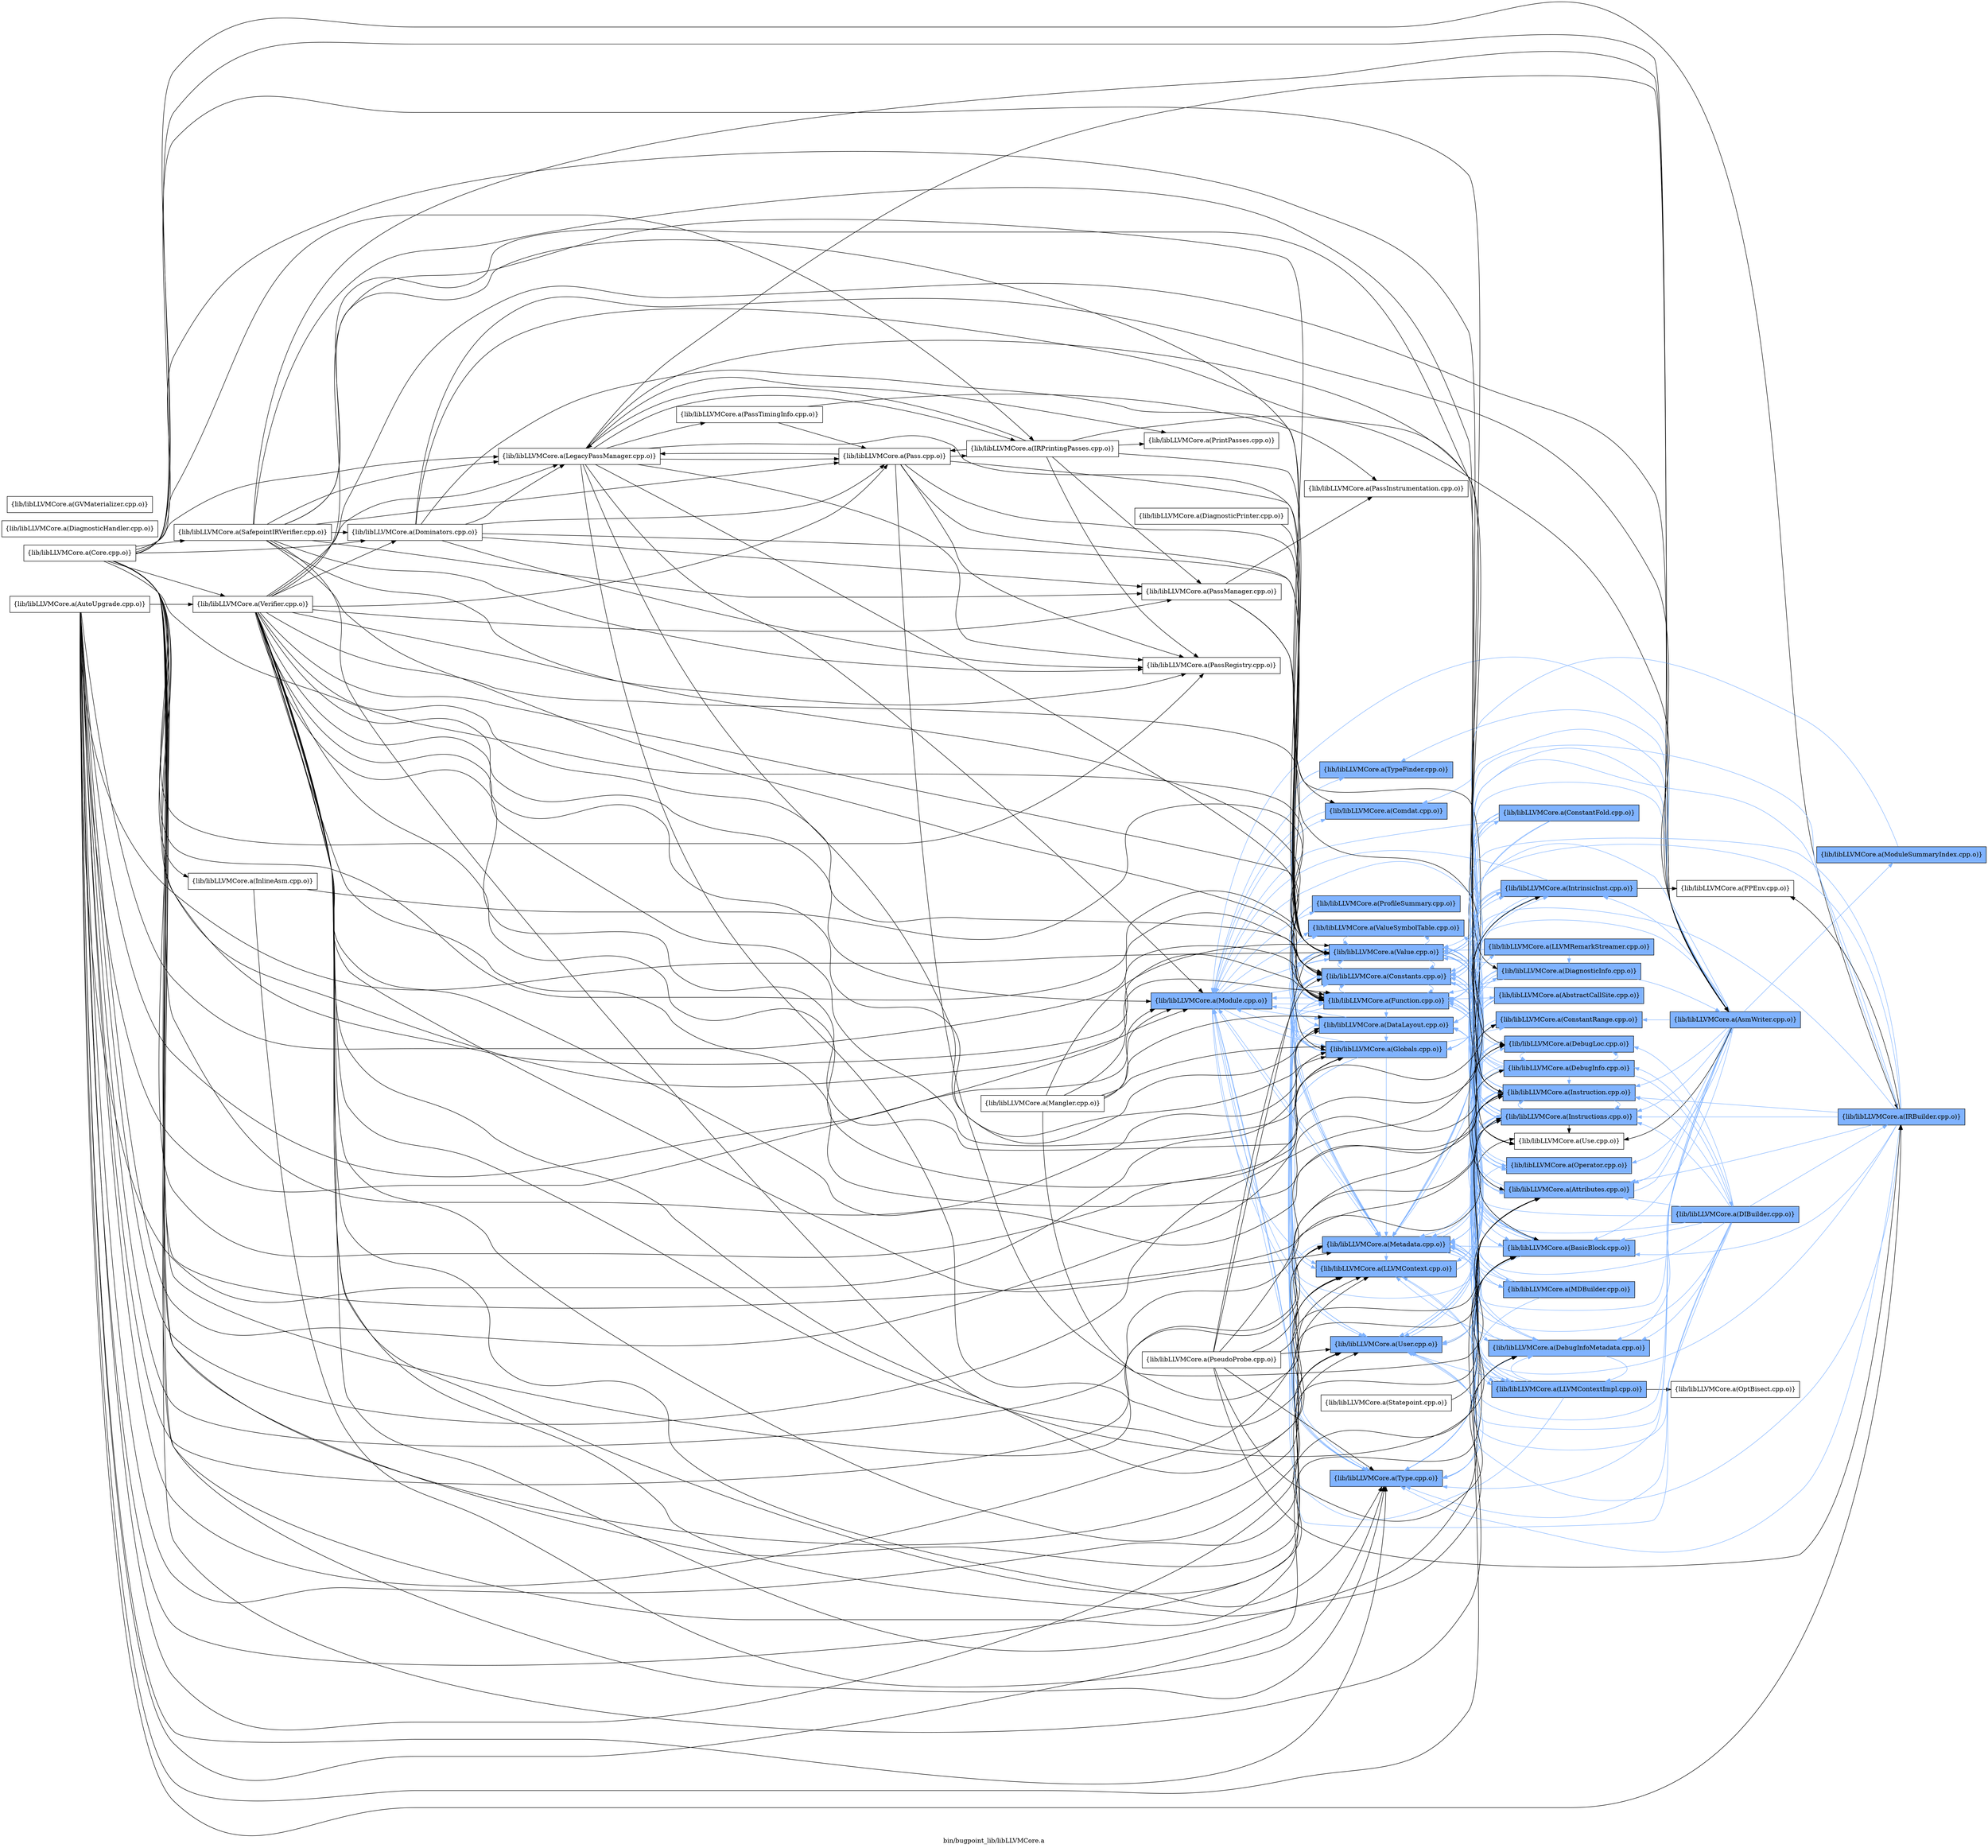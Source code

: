 digraph "bin/bugpoint_lib/libLLVMCore.a" {
	label="bin/bugpoint_lib/libLLVMCore.a";
	rankdir=LR;
	{ rank=same; Node0x5609e2e9c628;  }
	{ rank=same; Node0x5609e2e8dbc8; Node0x5609e2e8f338; Node0x5609e2e874f8; Node0x5609e2e81468; Node0x5609e2e82048; Node0x5609e2e9de88; Node0x5609e2e9b908; Node0x5609e2e95878; Node0x5609e2e97538; Node0x5609e2e968b8; Node0x5609e2ea3b58; Node0x5609e2ea4288; Node0x5609e2ea35b8;  }
	{ rank=same; Node0x5609e2e8ecf8; Node0x5609e2e84348; Node0x5609e2e84528; Node0x5609e2ea1f38; Node0x5609e2e7e1c8; Node0x5609e2e7dc78; Node0x5609e2e7ceb8; Node0x5609e2e85248; Node0x5609e2e9b458; Node0x5609e2e8f4c8; Node0x5609e2e88358; Node0x5609e2e9e568; Node0x5609e2e9eb58; Node0x5609e2e87d68; Node0x5609e2e88a88; Node0x5609e2e9f828; Node0x5609e2e87188;  }
	{ rank=same; Node0x5609e2e7d9a8; Node0x5609e2e82f98; Node0x5609e2e88218; Node0x5609e2e868c8;  }
	{ rank=same; Node0x5609e2e9c628;  }
	{ rank=same; Node0x5609e2e8dbc8; Node0x5609e2e8f338; Node0x5609e2e874f8; Node0x5609e2e81468; Node0x5609e2e82048; Node0x5609e2e9de88; Node0x5609e2e9b908; Node0x5609e2e95878; Node0x5609e2e97538; Node0x5609e2e968b8; Node0x5609e2ea3b58; Node0x5609e2ea4288; Node0x5609e2ea35b8;  }
	{ rank=same; Node0x5609e2e8ecf8; Node0x5609e2e84348; Node0x5609e2e84528; Node0x5609e2ea1f38; Node0x5609e2e7e1c8; Node0x5609e2e7dc78; Node0x5609e2e7ceb8; Node0x5609e2e85248; Node0x5609e2e9b458; Node0x5609e2e8f4c8; Node0x5609e2e88358; Node0x5609e2e9e568; Node0x5609e2e9eb58; Node0x5609e2e87d68; Node0x5609e2e88a88; Node0x5609e2e9f828; Node0x5609e2e87188;  }
	{ rank=same; Node0x5609e2e7d9a8; Node0x5609e2e82f98; Node0x5609e2e88218; Node0x5609e2e868c8;  }

	Node0x5609e2e9c628 [shape=record,shape=box,group=1,style=filled,fillcolor="0.600000 0.5 1",label="{lib/libLLVMCore.a(Module.cpp.o)}"];
	Node0x5609e2e9c628 -> Node0x5609e2e8dbc8[color="0.600000 0.5 1"];
	Node0x5609e2e9c628 -> Node0x5609e2e8f338[color="0.600000 0.5 1"];
	Node0x5609e2e9c628 -> Node0x5609e2e874f8[color="0.600000 0.5 1"];
	Node0x5609e2e9c628 -> Node0x5609e2e81468[color="0.600000 0.5 1"];
	Node0x5609e2e9c628 -> Node0x5609e2e82048[color="0.600000 0.5 1"];
	Node0x5609e2e9c628 -> Node0x5609e2e9de88[color="0.600000 0.5 1"];
	Node0x5609e2e9c628 -> Node0x5609e2e9b908[color="0.600000 0.5 1"];
	Node0x5609e2e9c628 -> Node0x5609e2e95878[color="0.600000 0.5 1"];
	Node0x5609e2e9c628 -> Node0x5609e2e97538[color="0.600000 0.5 1"];
	Node0x5609e2e9c628 -> Node0x5609e2e968b8[color="0.600000 0.5 1"];
	Node0x5609e2e9c628 -> Node0x5609e2ea3b58[color="0.600000 0.5 1"];
	Node0x5609e2e9c628 -> Node0x5609e2ea4288[color="0.600000 0.5 1"];
	Node0x5609e2e9c628 -> Node0x5609e2ea35b8[color="0.600000 0.5 1"];
	Node0x5609e2ea4288 [shape=record,shape=box,group=1,style=filled,fillcolor="0.600000 0.5 1",label="{lib/libLLVMCore.a(Value.cpp.o)}"];
	Node0x5609e2ea4288 -> Node0x5609e2e7dc78[color="0.600000 0.5 1"];
	Node0x5609e2ea4288 -> Node0x5609e2e7ceb8[color="0.600000 0.5 1"];
	Node0x5609e2ea4288 -> Node0x5609e2e8f338[color="0.600000 0.5 1"];
	Node0x5609e2ea4288 -> Node0x5609e2e874f8[color="0.600000 0.5 1"];
	Node0x5609e2ea4288 -> Node0x5609e2e87188[color="0.600000 0.5 1"];
	Node0x5609e2ea4288 -> Node0x5609e2e81468[color="0.600000 0.5 1"];
	Node0x5609e2ea4288 -> Node0x5609e2e82048[color="0.600000 0.5 1"];
	Node0x5609e2ea4288 -> Node0x5609e2e84348[color="0.600000 0.5 1"];
	Node0x5609e2ea4288 -> Node0x5609e2e84528[color="0.600000 0.5 1"];
	Node0x5609e2ea4288 -> Node0x5609e2e85248[color="0.600000 0.5 1"];
	Node0x5609e2ea4288 -> Node0x5609e2e9de88[color="0.600000 0.5 1"];
	Node0x5609e2ea4288 -> Node0x5609e2e9e568[color="0.600000 0.5 1"];
	Node0x5609e2ea4288 -> Node0x5609e2e9b908[color="0.600000 0.5 1"];
	Node0x5609e2ea4288 -> Node0x5609e2ea1f38[color="0.600000 0.5 1"];
	Node0x5609e2ea4288 -> Node0x5609e2e97538[color="0.600000 0.5 1"];
	Node0x5609e2ea4288 -> Node0x5609e2e9f828;
	Node0x5609e2ea4288 -> Node0x5609e2ea3b58[color="0.600000 0.5 1"];
	Node0x5609e2ea4288 -> Node0x5609e2ea35b8[color="0.600000 0.5 1"];
	Node0x5609e2ea2988 [shape=record,shape=box,group=0,label="{lib/libLLVMCore.a(Verifier.cpp.o)}"];
	Node0x5609e2ea2988 -> Node0x5609e2e7d9a8;
	Node0x5609e2ea2988 -> Node0x5609e2e7dc78;
	Node0x5609e2ea2988 -> Node0x5609e2e7ceb8;
	Node0x5609e2ea2988 -> Node0x5609e2e8dbc8;
	Node0x5609e2ea2988 -> Node0x5609e2e8f4c8;
	Node0x5609e2ea2988 -> Node0x5609e2e8f338;
	Node0x5609e2ea2988 -> Node0x5609e2e874f8;
	Node0x5609e2ea2988 -> Node0x5609e2e87d68;
	Node0x5609e2ea2988 -> Node0x5609e2e88a88;
	Node0x5609e2ea2988 -> Node0x5609e2e80f18;
	Node0x5609e2ea2988 -> Node0x5609e2e81468;
	Node0x5609e2ea2988 -> Node0x5609e2e82048;
	Node0x5609e2ea2988 -> Node0x5609e2e84348;
	Node0x5609e2ea2988 -> Node0x5609e2e84528;
	Node0x5609e2ea2988 -> Node0x5609e2e85248;
	Node0x5609e2ea2988 -> Node0x5609e2e9de88;
	Node0x5609e2ea2988 -> Node0x5609e2e9acd8;
	Node0x5609e2ea2988 -> Node0x5609e2e9b908;
	Node0x5609e2ea2988 -> Node0x5609e2e9c628;
	Node0x5609e2ea2988 -> Node0x5609e2e98b18;
	Node0x5609e2ea2988 -> Node0x5609e2e97ee8;
	Node0x5609e2ea2988 -> Node0x5609e2e9a148;
	Node0x5609e2ea2988 -> Node0x5609e2e97538;
	Node0x5609e2ea2988 -> Node0x5609e2ea3b58;
	Node0x5609e2ea2988 -> Node0x5609e2ea4288;
	Node0x5609e2e7d9a8 [shape=record,shape=box,group=1,style=filled,fillcolor="0.600000 0.5 1",label="{lib/libLLVMCore.a(AsmWriter.cpp.o)}"];
	Node0x5609e2e7d9a8 -> Node0x5609e2e7dc78[color="0.600000 0.5 1"];
	Node0x5609e2e7d9a8 -> Node0x5609e2e7ceb8[color="0.600000 0.5 1"];
	Node0x5609e2e7d9a8 -> Node0x5609e2e8dbc8[color="0.600000 0.5 1"];
	Node0x5609e2e7d9a8 -> Node0x5609e2e8f4c8[color="0.600000 0.5 1"];
	Node0x5609e2e7d9a8 -> Node0x5609e2e8f338[color="0.600000 0.5 1"];
	Node0x5609e2e7d9a8 -> Node0x5609e2e87d68[color="0.600000 0.5 1"];
	Node0x5609e2e7d9a8 -> Node0x5609e2e81468[color="0.600000 0.5 1"];
	Node0x5609e2e7d9a8 -> Node0x5609e2e82048[color="0.600000 0.5 1"];
	Node0x5609e2e7d9a8 -> Node0x5609e2e84348[color="0.600000 0.5 1"];
	Node0x5609e2e7d9a8 -> Node0x5609e2e84528[color="0.600000 0.5 1"];
	Node0x5609e2e7d9a8 -> Node0x5609e2e85248[color="0.600000 0.5 1"];
	Node0x5609e2e7d9a8 -> Node0x5609e2e9de88[color="0.600000 0.5 1"];
	Node0x5609e2e7d9a8 -> Node0x5609e2e9b908[color="0.600000 0.5 1"];
	Node0x5609e2e7d9a8 -> Node0x5609e2e9c628[color="0.600000 0.5 1"];
	Node0x5609e2e7d9a8 -> Node0x5609e2e9c3f8[color="0.600000 0.5 1"];
	Node0x5609e2e7d9a8 -> Node0x5609e2ea1f38[color="0.600000 0.5 1"];
	Node0x5609e2e7d9a8 -> Node0x5609e2e97538[color="0.600000 0.5 1"];
	Node0x5609e2e7d9a8 -> Node0x5609e2e968b8[color="0.600000 0.5 1"];
	Node0x5609e2e7d9a8 -> Node0x5609e2e9f828;
	Node0x5609e2e7d9a8 -> Node0x5609e2ea3b58[color="0.600000 0.5 1"];
	Node0x5609e2e7d9a8 -> Node0x5609e2ea4288[color="0.600000 0.5 1"];
	Node0x5609e2e7dc78 [shape=record,shape=box,group=1,style=filled,fillcolor="0.600000 0.5 1",label="{lib/libLLVMCore.a(Attributes.cpp.o)}"];
	Node0x5609e2e7dc78 -> Node0x5609e2e7d9a8[color="0.600000 0.5 1"];
	Node0x5609e2e7dc78 -> Node0x5609e2e81468[color="0.600000 0.5 1"];
	Node0x5609e2e7ceb8 [shape=record,shape=box,group=1,style=filled,fillcolor="0.600000 0.5 1",label="{lib/libLLVMCore.a(BasicBlock.cpp.o)}"];
	Node0x5609e2e7ceb8 -> Node0x5609e2e8f338[color="0.600000 0.5 1"];
	Node0x5609e2e7ceb8 -> Node0x5609e2e84348[color="0.600000 0.5 1"];
	Node0x5609e2e7ceb8 -> Node0x5609e2e84528[color="0.600000 0.5 1"];
	Node0x5609e2e7ceb8 -> Node0x5609e2e9b908[color="0.600000 0.5 1"];
	Node0x5609e2e7ceb8 -> Node0x5609e2e97538[color="0.600000 0.5 1"];
	Node0x5609e2e7ceb8 -> Node0x5609e2ea3b58[color="0.600000 0.5 1"];
	Node0x5609e2e7ceb8 -> Node0x5609e2ea4288[color="0.600000 0.5 1"];
	Node0x5609e2e7ceb8 -> Node0x5609e2ea35b8[color="0.600000 0.5 1"];
	Node0x5609e2e8f338 [shape=record,shape=box,group=1,style=filled,fillcolor="0.600000 0.5 1",label="{lib/libLLVMCore.a(Constants.cpp.o)}"];
	Node0x5609e2e8f338 -> Node0x5609e2e8ecf8[color="0.600000 0.5 1"];
	Node0x5609e2e8f338 -> Node0x5609e2e81468[color="0.600000 0.5 1"];
	Node0x5609e2e8f338 -> Node0x5609e2e82048[color="0.600000 0.5 1"];
	Node0x5609e2e8f338 -> Node0x5609e2e84348[color="0.600000 0.5 1"];
	Node0x5609e2e8f338 -> Node0x5609e2e84528[color="0.600000 0.5 1"];
	Node0x5609e2e8f338 -> Node0x5609e2ea1f38[color="0.600000 0.5 1"];
	Node0x5609e2e8f338 -> Node0x5609e2e97538[color="0.600000 0.5 1"];
	Node0x5609e2e8f338 -> Node0x5609e2ea3b58[color="0.600000 0.5 1"];
	Node0x5609e2e8f338 -> Node0x5609e2ea4288[color="0.600000 0.5 1"];
	Node0x5609e2e87188 [shape=record,shape=box,group=1,style=filled,fillcolor="0.600000 0.5 1",label="{lib/libLLVMCore.a(DebugInfo.cpp.o)}"];
	Node0x5609e2e87188 -> Node0x5609e2e868c8[color="0.600000 0.5 1"];
	Node0x5609e2e87188 -> Node0x5609e2e87d68[color="0.600000 0.5 1"];
	Node0x5609e2e87188 -> Node0x5609e2e88a88[color="0.600000 0.5 1"];
	Node0x5609e2e87188 -> Node0x5609e2e81468[color="0.600000 0.5 1"];
	Node0x5609e2e87188 -> Node0x5609e2e84348[color="0.600000 0.5 1"];
	Node0x5609e2e87188 -> Node0x5609e2e9b908[color="0.600000 0.5 1"];
	Node0x5609e2e87188 -> Node0x5609e2e9c628[color="0.600000 0.5 1"];
	Node0x5609e2e87188 -> Node0x5609e2ea4288[color="0.600000 0.5 1"];
	Node0x5609e2e81468 [shape=record,shape=box,group=1,style=filled,fillcolor="0.600000 0.5 1",label="{lib/libLLVMCore.a(Function.cpp.o)}"];
	Node0x5609e2e81468 -> Node0x5609e2e7e1c8[color="0.600000 0.5 1"];
	Node0x5609e2e81468 -> Node0x5609e2e7dc78[color="0.600000 0.5 1"];
	Node0x5609e2e81468 -> Node0x5609e2e7ceb8[color="0.600000 0.5 1"];
	Node0x5609e2e81468 -> Node0x5609e2e8f338[color="0.600000 0.5 1"];
	Node0x5609e2e81468 -> Node0x5609e2e874f8[color="0.600000 0.5 1"];
	Node0x5609e2e81468 -> Node0x5609e2e82048[color="0.600000 0.5 1"];
	Node0x5609e2e81468 -> Node0x5609e2e84528[color="0.600000 0.5 1"];
	Node0x5609e2e81468 -> Node0x5609e2e85248[color="0.600000 0.5 1"];
	Node0x5609e2e81468 -> Node0x5609e2e9de88[color="0.600000 0.5 1"];
	Node0x5609e2e81468 -> Node0x5609e2e9b458[color="0.600000 0.5 1"];
	Node0x5609e2e81468 -> Node0x5609e2e9b908[color="0.600000 0.5 1"];
	Node0x5609e2e81468 -> Node0x5609e2e9c628[color="0.600000 0.5 1"];
	Node0x5609e2e81468 -> Node0x5609e2e97538[color="0.600000 0.5 1"];
	Node0x5609e2e81468 -> Node0x5609e2ea3b58[color="0.600000 0.5 1"];
	Node0x5609e2e81468 -> Node0x5609e2ea4288[color="0.600000 0.5 1"];
	Node0x5609e2e81468 -> Node0x5609e2ea35b8[color="0.600000 0.5 1"];
	Node0x5609e2e82048 [shape=record,shape=box,group=1,style=filled,fillcolor="0.600000 0.5 1",label="{lib/libLLVMCore.a(Globals.cpp.o)}"];
	Node0x5609e2e82048 -> Node0x5609e2e8f4c8[color="0.600000 0.5 1"];
	Node0x5609e2e82048 -> Node0x5609e2e8f338[color="0.600000 0.5 1"];
	Node0x5609e2e82048 -> Node0x5609e2e81468[color="0.600000 0.5 1"];
	Node0x5609e2e82048 -> Node0x5609e2e9b908[color="0.600000 0.5 1"];
	Node0x5609e2e82048 -> Node0x5609e2e9c628[color="0.600000 0.5 1"];
	Node0x5609e2e82048 -> Node0x5609e2e97538[color="0.600000 0.5 1"];
	Node0x5609e2e82048 -> Node0x5609e2ea3b58[color="0.600000 0.5 1"];
	Node0x5609e2e82048 -> Node0x5609e2ea4288[color="0.600000 0.5 1"];
	Node0x5609e2e84348 [shape=record,shape=box,group=1,style=filled,fillcolor="0.600000 0.5 1",label="{lib/libLLVMCore.a(Instruction.cpp.o)}"];
	Node0x5609e2e84348 -> Node0x5609e2e7dc78[color="0.600000 0.5 1"];
	Node0x5609e2e84348 -> Node0x5609e2e7ceb8[color="0.600000 0.5 1"];
	Node0x5609e2e84348 -> Node0x5609e2e8f338[color="0.600000 0.5 1"];
	Node0x5609e2e84348 -> Node0x5609e2e84528[color="0.600000 0.5 1"];
	Node0x5609e2e84348 -> Node0x5609e2e9b908[color="0.600000 0.5 1"];
	Node0x5609e2e84348 -> Node0x5609e2ea3b58[color="0.600000 0.5 1"];
	Node0x5609e2e84348 -> Node0x5609e2ea4288[color="0.600000 0.5 1"];
	Node0x5609e2e84528 [shape=record,shape=box,group=1,style=filled,fillcolor="0.600000 0.5 1",label="{lib/libLLVMCore.a(Instructions.cpp.o)}"];
	Node0x5609e2e84528 -> Node0x5609e2e7dc78[color="0.600000 0.5 1"];
	Node0x5609e2e84528 -> Node0x5609e2e7ceb8[color="0.600000 0.5 1"];
	Node0x5609e2e84528 -> Node0x5609e2e8f338[color="0.600000 0.5 1"];
	Node0x5609e2e84528 -> Node0x5609e2e874f8[color="0.600000 0.5 1"];
	Node0x5609e2e84528 -> Node0x5609e2e81468[color="0.600000 0.5 1"];
	Node0x5609e2e84528 -> Node0x5609e2e84348[color="0.600000 0.5 1"];
	Node0x5609e2e84528 -> Node0x5609e2e9e568[color="0.600000 0.5 1"];
	Node0x5609e2e84528 -> Node0x5609e2e9b458[color="0.600000 0.5 1"];
	Node0x5609e2e84528 -> Node0x5609e2e9b908[color="0.600000 0.5 1"];
	Node0x5609e2e84528 -> Node0x5609e2e9c628[color="0.600000 0.5 1"];
	Node0x5609e2e84528 -> Node0x5609e2ea1f38[color="0.600000 0.5 1"];
	Node0x5609e2e84528 -> Node0x5609e2e97538[color="0.600000 0.5 1"];
	Node0x5609e2e84528 -> Node0x5609e2e9f828;
	Node0x5609e2e84528 -> Node0x5609e2ea3b58[color="0.600000 0.5 1"];
	Node0x5609e2e84528 -> Node0x5609e2ea4288[color="0.600000 0.5 1"];
	Node0x5609e2e9acd8 [shape=record,shape=box,group=0,label="{lib/libLLVMCore.a(LegacyPassManager.cpp.o)}"];
	Node0x5609e2e9acd8 -> Node0x5609e2e7d9a8;
	Node0x5609e2e9acd8 -> Node0x5609e2e88358;
	Node0x5609e2e9acd8 -> Node0x5609e2e81468;
	Node0x5609e2e9acd8 -> Node0x5609e2e82048;
	Node0x5609e2e9acd8 -> Node0x5609e2e83218;
	Node0x5609e2e9acd8 -> Node0x5609e2e9de88;
	Node0x5609e2e9acd8 -> Node0x5609e2e9c628;
	Node0x5609e2e9acd8 -> Node0x5609e2e98b18;
	Node0x5609e2e9acd8 -> Node0x5609e2e9a148;
	Node0x5609e2e9acd8 -> Node0x5609e2e992e8;
	Node0x5609e2e9acd8 -> Node0x5609e2e95dc8;
	Node0x5609e2e9acd8 -> Node0x5609e2ea4288;
	Node0x5609e2e9b908 [shape=record,shape=box,group=1,style=filled,fillcolor="0.600000 0.5 1",label="{lib/libLLVMCore.a(Metadata.cpp.o)}"];
	Node0x5609e2e9b908 -> Node0x5609e2e8f4c8[color="0.600000 0.5 1"];
	Node0x5609e2e9b908 -> Node0x5609e2e8f338[color="0.600000 0.5 1"];
	Node0x5609e2e9b908 -> Node0x5609e2e87d68[color="0.600000 0.5 1"];
	Node0x5609e2e9b908 -> Node0x5609e2e88a88[color="0.600000 0.5 1"];
	Node0x5609e2e9b908 -> Node0x5609e2e9de88[color="0.600000 0.5 1"];
	Node0x5609e2e9b908 -> Node0x5609e2e9e568[color="0.600000 0.5 1"];
	Node0x5609e2e9b908 -> Node0x5609e2e9b458[color="0.600000 0.5 1"];
	Node0x5609e2e9b908 -> Node0x5609e2e9c628[color="0.600000 0.5 1"];
	Node0x5609e2e9b908 -> Node0x5609e2e97538[color="0.600000 0.5 1"];
	Node0x5609e2e9b908 -> Node0x5609e2ea4288[color="0.600000 0.5 1"];
	Node0x5609e2e97538 [shape=record,shape=box,group=1,style=filled,fillcolor="0.600000 0.5 1",label="{lib/libLLVMCore.a(Type.cpp.o)}"];
	Node0x5609e2e97538 -> Node0x5609e2e8f338[color="0.600000 0.5 1"];
	Node0x5609e2ea3b58 [shape=record,shape=box,group=1,style=filled,fillcolor="0.600000 0.5 1",label="{lib/libLLVMCore.a(User.cpp.o)}"];
	Node0x5609e2ea3b58 -> Node0x5609e2e85248[color="0.600000 0.5 1"];
	Node0x5609e2ea3b58 -> Node0x5609e2e9f828;
	Node0x5609e2e8fab8 [shape=record,shape=box,group=0,label="{lib/libLLVMCore.a(Core.cpp.o)}"];
	Node0x5609e2e8fab8 -> Node0x5609e2e7d9a8;
	Node0x5609e2e8fab8 -> Node0x5609e2e7dc78;
	Node0x5609e2e8fab8 -> Node0x5609e2e7ceb8;
	Node0x5609e2e8fab8 -> Node0x5609e2e8f338;
	Node0x5609e2e8fab8 -> Node0x5609e2e874f8;
	Node0x5609e2e8fab8 -> Node0x5609e2e88a88;
	Node0x5609e2e8fab8 -> Node0x5609e2e80f18;
	Node0x5609e2e8fab8 -> Node0x5609e2e81468;
	Node0x5609e2e8fab8 -> Node0x5609e2e82048;
	Node0x5609e2e8fab8 -> Node0x5609e2e824f8;
	Node0x5609e2e8fab8 -> Node0x5609e2e83218;
	Node0x5609e2e8fab8 -> Node0x5609e2e83768;
	Node0x5609e2e8fab8 -> Node0x5609e2e84348;
	Node0x5609e2e8fab8 -> Node0x5609e2e84528;
	Node0x5609e2e8fab8 -> Node0x5609e2e9de88;
	Node0x5609e2e8fab8 -> Node0x5609e2e9acd8;
	Node0x5609e2e8fab8 -> Node0x5609e2e9b908;
	Node0x5609e2e8fab8 -> Node0x5609e2e9c628;
	Node0x5609e2e8fab8 -> Node0x5609e2e9a148;
	Node0x5609e2e8fab8 -> Node0x5609e2e964f8;
	Node0x5609e2e8fab8 -> Node0x5609e2e97538;
	Node0x5609e2e8fab8 -> Node0x5609e2ea3b58;
	Node0x5609e2e8fab8 -> Node0x5609e2ea4288;
	Node0x5609e2e8fab8 -> Node0x5609e2ea2988;
	Node0x5609e2e83218 [shape=record,shape=box,group=0,label="{lib/libLLVMCore.a(IRPrintingPasses.cpp.o)}"];
	Node0x5609e2e83218 -> Node0x5609e2e7d9a8;
	Node0x5609e2e83218 -> Node0x5609e2e9acd8;
	Node0x5609e2e83218 -> Node0x5609e2e98b18;
	Node0x5609e2e83218 -> Node0x5609e2e97ee8;
	Node0x5609e2e83218 -> Node0x5609e2e9a148;
	Node0x5609e2e83218 -> Node0x5609e2e95dc8;
	Node0x5609e2e83218 -> Node0x5609e2ea4288;
	Node0x5609e2e9de88 [shape=record,shape=box,group=1,style=filled,fillcolor="0.600000 0.5 1",label="{lib/libLLVMCore.a(LLVMContext.cpp.o)}"];
	Node0x5609e2e9de88 -> Node0x5609e2e88358[color="0.600000 0.5 1"];
	Node0x5609e2e9de88 -> Node0x5609e2e9e568[color="0.600000 0.5 1"];
	Node0x5609e2e9de88 -> Node0x5609e2e9eb58[color="0.600000 0.5 1"];
	Node0x5609e2e98b18 [shape=record,shape=box,group=0,label="{lib/libLLVMCore.a(Pass.cpp.o)}"];
	Node0x5609e2e98b18 -> Node0x5609e2e7dc78;
	Node0x5609e2e98b18 -> Node0x5609e2e81468;
	Node0x5609e2e98b18 -> Node0x5609e2e83218;
	Node0x5609e2e98b18 -> Node0x5609e2e9de88;
	Node0x5609e2e98b18 -> Node0x5609e2e9acd8;
	Node0x5609e2e98b18 -> Node0x5609e2e9a148;
	Node0x5609e2e98b18 -> Node0x5609e2ea4288;
	Node0x5609e2e9a148 [shape=record,shape=box,group=0,label="{lib/libLLVMCore.a(PassRegistry.cpp.o)}"];
	Node0x5609e2e9b0e8 [shape=record,shape=box,group=0,label="{lib/libLLVMCore.a(Mangler.cpp.o)}"];
	Node0x5609e2e9b0e8 -> Node0x5609e2e7dc78;
	Node0x5609e2e9b0e8 -> Node0x5609e2e874f8;
	Node0x5609e2e9b0e8 -> Node0x5609e2e81468;
	Node0x5609e2e9b0e8 -> Node0x5609e2e82048;
	Node0x5609e2e9b0e8 -> Node0x5609e2e9c628;
	Node0x5609e2e9b0e8 -> Node0x5609e2ea4288;
	Node0x5609e2e874f8 [shape=record,shape=box,group=1,style=filled,fillcolor="0.600000 0.5 1",label="{lib/libLLVMCore.a(DataLayout.cpp.o)}"];
	Node0x5609e2e874f8 -> Node0x5609e2e82048[color="0.600000 0.5 1"];
	Node0x5609e2e874f8 -> Node0x5609e2e9c628[color="0.600000 0.5 1"];
	Node0x5609e2e874f8 -> Node0x5609e2e97538[color="0.600000 0.5 1"];
	Node0x5609e2e88358 [shape=record,shape=box,group=1,style=filled,fillcolor="0.600000 0.5 1",label="{lib/libLLVMCore.a(DiagnosticInfo.cpp.o)}"];
	Node0x5609e2e88358 -> Node0x5609e2e7d9a8[color="0.600000 0.5 1"];
	Node0x5609e2e88358 -> Node0x5609e2e88a88[color="0.600000 0.5 1"];
	Node0x5609e2e88358 -> Node0x5609e2e81468[color="0.600000 0.5 1"];
	Node0x5609e2e88358 -> Node0x5609e2e84348[color="0.600000 0.5 1"];
	Node0x5609e2e88358 -> Node0x5609e2e9de88[color="0.600000 0.5 1"];
	Node0x5609e2e88358 -> Node0x5609e2e9b908[color="0.600000 0.5 1"];
	Node0x5609e2e88358 -> Node0x5609e2ea4288[color="0.600000 0.5 1"];
	Node0x5609e2e824f8 [shape=record,shape=box,group=1,style=filled,fillcolor="0.600000 0.5 1",label="{lib/libLLVMCore.a(IRBuilder.cpp.o)}"];
	Node0x5609e2e824f8 -> Node0x5609e2e7dc78[color="0.600000 0.5 1"];
	Node0x5609e2e824f8 -> Node0x5609e2e7ceb8[color="0.600000 0.5 1"];
	Node0x5609e2e824f8 -> Node0x5609e2e8f338[color="0.600000 0.5 1"];
	Node0x5609e2e824f8 -> Node0x5609e2e874f8[color="0.600000 0.5 1"];
	Node0x5609e2e824f8 -> Node0x5609e2e81468[color="0.600000 0.5 1"];
	Node0x5609e2e824f8 -> Node0x5609e2e82048[color="0.600000 0.5 1"];
	Node0x5609e2e824f8 -> Node0x5609e2e82f98;
	Node0x5609e2e824f8 -> Node0x5609e2e84348[color="0.600000 0.5 1"];
	Node0x5609e2e824f8 -> Node0x5609e2e84528[color="0.600000 0.5 1"];
	Node0x5609e2e824f8 -> Node0x5609e2e9b908[color="0.600000 0.5 1"];
	Node0x5609e2e824f8 -> Node0x5609e2e97538[color="0.600000 0.5 1"];
	Node0x5609e2e824f8 -> Node0x5609e2ea3b58[color="0.600000 0.5 1"];
	Node0x5609e2e824f8 -> Node0x5609e2ea4288[color="0.600000 0.5 1"];
	Node0x5609e2e83768 [shape=record,shape=box,group=0,label="{lib/libLLVMCore.a(InlineAsm.cpp.o)}"];
	Node0x5609e2e83768 -> Node0x5609e2e97538;
	Node0x5609e2e83768 -> Node0x5609e2ea4288;
	Node0x5609e2e85248 [shape=record,shape=box,group=1,style=filled,fillcolor="0.600000 0.5 1",label="{lib/libLLVMCore.a(IntrinsicInst.cpp.o)}"];
	Node0x5609e2e85248 -> Node0x5609e2e7ceb8[color="0.600000 0.5 1"];
	Node0x5609e2e85248 -> Node0x5609e2e8f338[color="0.600000 0.5 1"];
	Node0x5609e2e85248 -> Node0x5609e2e874f8[color="0.600000 0.5 1"];
	Node0x5609e2e85248 -> Node0x5609e2e87d68[color="0.600000 0.5 1"];
	Node0x5609e2e85248 -> Node0x5609e2e82f98;
	Node0x5609e2e85248 -> Node0x5609e2e84348[color="0.600000 0.5 1"];
	Node0x5609e2e85248 -> Node0x5609e2e84528[color="0.600000 0.5 1"];
	Node0x5609e2e85248 -> Node0x5609e2e9b908[color="0.600000 0.5 1"];
	Node0x5609e2e85248 -> Node0x5609e2e9c628[color="0.600000 0.5 1"];
	Node0x5609e2e85248 -> Node0x5609e2e97538[color="0.600000 0.5 1"];
	Node0x5609e2e85248 -> Node0x5609e2ea3b58[color="0.600000 0.5 1"];
	Node0x5609e2e85248 -> Node0x5609e2ea4288[color="0.600000 0.5 1"];
	Node0x5609e2ea1f38 [shape=record,shape=box,group=1,style=filled,fillcolor="0.600000 0.5 1",label="{lib/libLLVMCore.a(Operator.cpp.o)}"];
	Node0x5609e2ea1f38 -> Node0x5609e2e8f338[color="0.600000 0.5 1"];
	Node0x5609e2ea1f38 -> Node0x5609e2e874f8[color="0.600000 0.5 1"];
	Node0x5609e2ea1f38 -> Node0x5609e2e97538[color="0.600000 0.5 1"];
	Node0x5609e2e87d68 [shape=record,shape=box,group=1,style=filled,fillcolor="0.600000 0.5 1",label="{lib/libLLVMCore.a(DebugInfoMetadata.cpp.o)}"];
	Node0x5609e2e87d68 -> Node0x5609e2e8f338[color="0.600000 0.5 1"];
	Node0x5609e2e87d68 -> Node0x5609e2e9de88[color="0.600000 0.5 1"];
	Node0x5609e2e87d68 -> Node0x5609e2e9e568[color="0.600000 0.5 1"];
	Node0x5609e2e87d68 -> Node0x5609e2e9b908[color="0.600000 0.5 1"];
	Node0x5609e2e87d68 -> Node0x5609e2e97538[color="0.600000 0.5 1"];
	Node0x5609e2e8f4c8 [shape=record,shape=box,group=1,style=filled,fillcolor="0.600000 0.5 1",label="{lib/libLLVMCore.a(ConstantRange.cpp.o)}"];
	Node0x5609e2e8f4c8 -> Node0x5609e2e84528[color="0.600000 0.5 1"];
	Node0x5609e2e88a88 [shape=record,shape=box,group=1,style=filled,fillcolor="0.600000 0.5 1",label="{lib/libLLVMCore.a(DebugLoc.cpp.o)}"];
	Node0x5609e2e88a88 -> Node0x5609e2e87188[color="0.600000 0.5 1"];
	Node0x5609e2e88a88 -> Node0x5609e2e87d68[color="0.600000 0.5 1"];
	Node0x5609e2e88a88 -> Node0x5609e2e9b908[color="0.600000 0.5 1"];
	Node0x5609e2e80f18 [shape=record,shape=box,group=0,label="{lib/libLLVMCore.a(Dominators.cpp.o)}"];
	Node0x5609e2e80f18 -> Node0x5609e2e7d9a8;
	Node0x5609e2e80f18 -> Node0x5609e2e7ceb8;
	Node0x5609e2e80f18 -> Node0x5609e2e84348;
	Node0x5609e2e80f18 -> Node0x5609e2e9acd8;
	Node0x5609e2e80f18 -> Node0x5609e2e98b18;
	Node0x5609e2e80f18 -> Node0x5609e2e97ee8;
	Node0x5609e2e80f18 -> Node0x5609e2e9a148;
	Node0x5609e2e80f18 -> Node0x5609e2ea4288;
	Node0x5609e2e9f828 [shape=record,shape=box,group=0,label="{lib/libLLVMCore.a(Use.cpp.o)}"];
	Node0x5609e2e97ee8 [shape=record,shape=box,group=0,label="{lib/libLLVMCore.a(PassManager.cpp.o)}"];
	Node0x5609e2e97ee8 -> Node0x5609e2e82048;
	Node0x5609e2e97ee8 -> Node0x5609e2e99a18;
	Node0x5609e2e97ee8 -> Node0x5609e2ea4288;
	Node0x5609e2e7e1c8 [shape=record,shape=box,group=1,style=filled,fillcolor="0.600000 0.5 1",label="{lib/libLLVMCore.a(AbstractCallSite.cpp.o)}"];
	Node0x5609e2e7e1c8 -> Node0x5609e2e8f338[color="0.600000 0.5 1"];
	Node0x5609e2e7e1c8 -> Node0x5609e2e84528[color="0.600000 0.5 1"];
	Node0x5609e2e7e1c8 -> Node0x5609e2e9b908[color="0.600000 0.5 1"];
	Node0x5609e2e7e1c8 -> Node0x5609e2ea3b58[color="0.600000 0.5 1"];
	Node0x5609e2e8ecf8 [shape=record,shape=box,group=1,style=filled,fillcolor="0.600000 0.5 1",label="{lib/libLLVMCore.a(ConstantFold.cpp.o)}"];
	Node0x5609e2e8ecf8 -> Node0x5609e2e8f338[color="0.600000 0.5 1"];
	Node0x5609e2e8ecf8 -> Node0x5609e2e81468[color="0.600000 0.5 1"];
	Node0x5609e2e8ecf8 -> Node0x5609e2e82048[color="0.600000 0.5 1"];
	Node0x5609e2e8ecf8 -> Node0x5609e2e84528[color="0.600000 0.5 1"];
	Node0x5609e2e8ecf8 -> Node0x5609e2e9c628[color="0.600000 0.5 1"];
	Node0x5609e2e8ecf8 -> Node0x5609e2ea1f38[color="0.600000 0.5 1"];
	Node0x5609e2e8ecf8 -> Node0x5609e2e97538[color="0.600000 0.5 1"];
	Node0x5609e2e8ecf8 -> Node0x5609e2ea4288[color="0.600000 0.5 1"];
	Node0x5609e2e95dc8 [shape=record,shape=box,group=0,label="{lib/libLLVMCore.a(PrintPasses.cpp.o)}"];
	Node0x5609e2e992e8 [shape=record,shape=box,group=0,label="{lib/libLLVMCore.a(PassTimingInfo.cpp.o)}"];
	Node0x5609e2e992e8 -> Node0x5609e2e98b18;
	Node0x5609e2e992e8 -> Node0x5609e2e99a18;
	Node0x5609e2e9c3f8 [shape=record,shape=box,group=1,style=filled,fillcolor="0.600000 0.5 1",label="{lib/libLLVMCore.a(ModuleSummaryIndex.cpp.o)}"];
	Node0x5609e2e9c3f8 -> Node0x5609e2ea4288[color="0.600000 0.5 1"];
	Node0x5609e2e95878 [shape=record,shape=box,group=1,style=filled,fillcolor="0.600000 0.5 1",label="{lib/libLLVMCore.a(ProfileSummary.cpp.o)}"];
	Node0x5609e2e95878 -> Node0x5609e2e8f338[color="0.600000 0.5 1"];
	Node0x5609e2e95878 -> Node0x5609e2e9b908[color="0.600000 0.5 1"];
	Node0x5609e2e95878 -> Node0x5609e2e97538[color="0.600000 0.5 1"];
	Node0x5609e2e8dbc8 [shape=record,shape=box,group=1,style=filled,fillcolor="0.600000 0.5 1",label="{lib/libLLVMCore.a(Comdat.cpp.o)}"];
	Node0x5609e2e8dbc8 -> Node0x5609e2e9c628[color="0.600000 0.5 1"];
	Node0x5609e2e9b458 [shape=record,shape=box,group=1,style=filled,fillcolor="0.600000 0.5 1",label="{lib/libLLVMCore.a(MDBuilder.cpp.o)}"];
	Node0x5609e2e9b458 -> Node0x5609e2e8f338[color="0.600000 0.5 1"];
	Node0x5609e2e9b458 -> Node0x5609e2e9b908[color="0.600000 0.5 1"];
	Node0x5609e2e9b458 -> Node0x5609e2e97538[color="0.600000 0.5 1"];
	Node0x5609e2e9b458 -> Node0x5609e2ea4288[color="0.600000 0.5 1"];
	Node0x5609e2e868c8 [shape=record,shape=box,group=1,style=filled,fillcolor="0.600000 0.5 1",label="{lib/libLLVMCore.a(DIBuilder.cpp.o)}"];
	Node0x5609e2e868c8 -> Node0x5609e2e7dc78[color="0.600000 0.5 1"];
	Node0x5609e2e868c8 -> Node0x5609e2e7ceb8[color="0.600000 0.5 1"];
	Node0x5609e2e868c8 -> Node0x5609e2e8f338[color="0.600000 0.5 1"];
	Node0x5609e2e868c8 -> Node0x5609e2e87188[color="0.600000 0.5 1"];
	Node0x5609e2e868c8 -> Node0x5609e2e87d68[color="0.600000 0.5 1"];
	Node0x5609e2e868c8 -> Node0x5609e2e88a88[color="0.600000 0.5 1"];
	Node0x5609e2e868c8 -> Node0x5609e2e81468[color="0.600000 0.5 1"];
	Node0x5609e2e868c8 -> Node0x5609e2e824f8[color="0.600000 0.5 1"];
	Node0x5609e2e868c8 -> Node0x5609e2e84348[color="0.600000 0.5 1"];
	Node0x5609e2e868c8 -> Node0x5609e2e84528[color="0.600000 0.5 1"];
	Node0x5609e2e868c8 -> Node0x5609e2e9b908[color="0.600000 0.5 1"];
	Node0x5609e2e868c8 -> Node0x5609e2e9c628[color="0.600000 0.5 1"];
	Node0x5609e2e868c8 -> Node0x5609e2e97538[color="0.600000 0.5 1"];
	Node0x5609e2e868c8 -> Node0x5609e2ea3b58[color="0.600000 0.5 1"];
	Node0x5609e2e868c8 -> Node0x5609e2ea4288[color="0.600000 0.5 1"];
	Node0x5609e2e968b8 [shape=record,shape=box,group=1,style=filled,fillcolor="0.600000 0.5 1",label="{lib/libLLVMCore.a(TypeFinder.cpp.o)}"];
	Node0x5609e2e968b8 -> Node0x5609e2e81468[color="0.600000 0.5 1"];
	Node0x5609e2e968b8 -> Node0x5609e2e82048[color="0.600000 0.5 1"];
	Node0x5609e2e968b8 -> Node0x5609e2e9b908[color="0.600000 0.5 1"];
	Node0x5609e2ea35b8 [shape=record,shape=box,group=1,style=filled,fillcolor="0.600000 0.5 1",label="{lib/libLLVMCore.a(ValueSymbolTable.cpp.o)}"];
	Node0x5609e2ea35b8 -> Node0x5609e2ea4288[color="0.600000 0.5 1"];
	Node0x5609e2e964f8 [shape=record,shape=box,group=0,label="{lib/libLLVMCore.a(SafepointIRVerifier.cpp.o)}"];
	Node0x5609e2e964f8 -> Node0x5609e2e7d9a8;
	Node0x5609e2e964f8 -> Node0x5609e2e7ceb8;
	Node0x5609e2e964f8 -> Node0x5609e2e8f338;
	Node0x5609e2e964f8 -> Node0x5609e2e80f18;
	Node0x5609e2e964f8 -> Node0x5609e2e81468;
	Node0x5609e2e964f8 -> Node0x5609e2e84348;
	Node0x5609e2e964f8 -> Node0x5609e2e9acd8;
	Node0x5609e2e964f8 -> Node0x5609e2e98b18;
	Node0x5609e2e964f8 -> Node0x5609e2e97ee8;
	Node0x5609e2e964f8 -> Node0x5609e2e9a148;
	Node0x5609e2e964f8 -> Node0x5609e2e9f828;
	Node0x5609e2e964f8 -> Node0x5609e2ea4288;
	Node0x5609e2e9e568 [shape=record,shape=box,group=1,style=filled,fillcolor="0.600000 0.5 1",label="{lib/libLLVMCore.a(LLVMContextImpl.cpp.o)}"];
	Node0x5609e2e9e568 -> Node0x5609e2e8f338[color="0.600000 0.5 1"];
	Node0x5609e2e9e568 -> Node0x5609e2e87d68[color="0.600000 0.5 1"];
	Node0x5609e2e9e568 -> Node0x5609e2e9b908[color="0.600000 0.5 1"];
	Node0x5609e2e9e568 -> Node0x5609e2e9c628[color="0.600000 0.5 1"];
	Node0x5609e2e9e568 -> Node0x5609e2e88218;
	Node0x5609e2e9e568 -> Node0x5609e2ea3b58[color="0.600000 0.5 1"];
	Node0x5609e2e9e568 -> Node0x5609e2ea4288[color="0.600000 0.5 1"];
	Node0x5609e2e806a8 [shape=record,shape=box,group=0,label="{lib/libLLVMCore.a(DiagnosticPrinter.cpp.o)}"];
	Node0x5609e2e806a8 -> Node0x5609e2ea4288;
	Node0x5609e2e82f98 [shape=record,shape=box,group=0,label="{lib/libLLVMCore.a(FPEnv.cpp.o)}"];
	Node0x5609e2e9eb58 [shape=record,shape=box,group=1,style=filled,fillcolor="0.600000 0.5 1",label="{lib/libLLVMCore.a(LLVMRemarkStreamer.cpp.o)}"];
	Node0x5609e2e9eb58 -> Node0x5609e2e88358[color="0.600000 0.5 1"];
	Node0x5609e2e9eb58 -> Node0x5609e2e9de88[color="0.600000 0.5 1"];
	Node0x5609e2e9eb58 -> Node0x5609e2ea4288[color="0.600000 0.5 1"];
	Node0x5609e2e88218 [shape=record,shape=box,group=0,label="{lib/libLLVMCore.a(OptBisect.cpp.o)}"];
	Node0x5609e2e9e3d8 [shape=record,shape=box,group=0,label="{lib/libLLVMCore.a(DiagnosticHandler.cpp.o)}"];
	Node0x5609e2e99a18 [shape=record,shape=box,group=0,label="{lib/libLLVMCore.a(PassInstrumentation.cpp.o)}"];
	Node0x5609e2e897a8 [shape=record,shape=box,group=0,label="{lib/libLLVMCore.a(AutoUpgrade.cpp.o)}"];
	Node0x5609e2e897a8 -> Node0x5609e2e7dc78;
	Node0x5609e2e897a8 -> Node0x5609e2e7ceb8;
	Node0x5609e2e897a8 -> Node0x5609e2e8f338;
	Node0x5609e2e897a8 -> Node0x5609e2e874f8;
	Node0x5609e2e897a8 -> Node0x5609e2e87188;
	Node0x5609e2e897a8 -> Node0x5609e2e81468;
	Node0x5609e2e897a8 -> Node0x5609e2e82048;
	Node0x5609e2e897a8 -> Node0x5609e2e824f8;
	Node0x5609e2e897a8 -> Node0x5609e2e84348;
	Node0x5609e2e897a8 -> Node0x5609e2e84528;
	Node0x5609e2e897a8 -> Node0x5609e2e85248;
	Node0x5609e2e897a8 -> Node0x5609e2e9de88;
	Node0x5609e2e897a8 -> Node0x5609e2e9b908;
	Node0x5609e2e897a8 -> Node0x5609e2e9c628;
	Node0x5609e2e897a8 -> Node0x5609e2e97538;
	Node0x5609e2e897a8 -> Node0x5609e2ea3b58;
	Node0x5609e2e897a8 -> Node0x5609e2ea4288;
	Node0x5609e2e897a8 -> Node0x5609e2ea2988;
	Node0x5609e2ea37e8 [shape=record,shape=box,group=0,label="{lib/libLLVMCore.a(PseudoProbe.cpp.o)}"];
	Node0x5609e2ea37e8 -> Node0x5609e2e8f338;
	Node0x5609e2ea37e8 -> Node0x5609e2e87d68;
	Node0x5609e2ea37e8 -> Node0x5609e2e88a88;
	Node0x5609e2ea37e8 -> Node0x5609e2e824f8;
	Node0x5609e2ea37e8 -> Node0x5609e2e84348;
	Node0x5609e2ea37e8 -> Node0x5609e2e9b908;
	Node0x5609e2ea37e8 -> Node0x5609e2e97538;
	Node0x5609e2ea37e8 -> Node0x5609e2ea3b58;
	Node0x5609e2ea37e8 -> Node0x5609e2ea4288;
	Node0x5609e2e92998 [shape=record,shape=box,group=0,label="{lib/libLLVMCore.a(Statepoint.cpp.o)}"];
	Node0x5609e2e92998 -> Node0x5609e2e7dc78;
	Node0x5609e2ea09f8 [shape=record,shape=box,group=0,label="{lib/libLLVMCore.a(GVMaterializer.cpp.o)}"];
}
